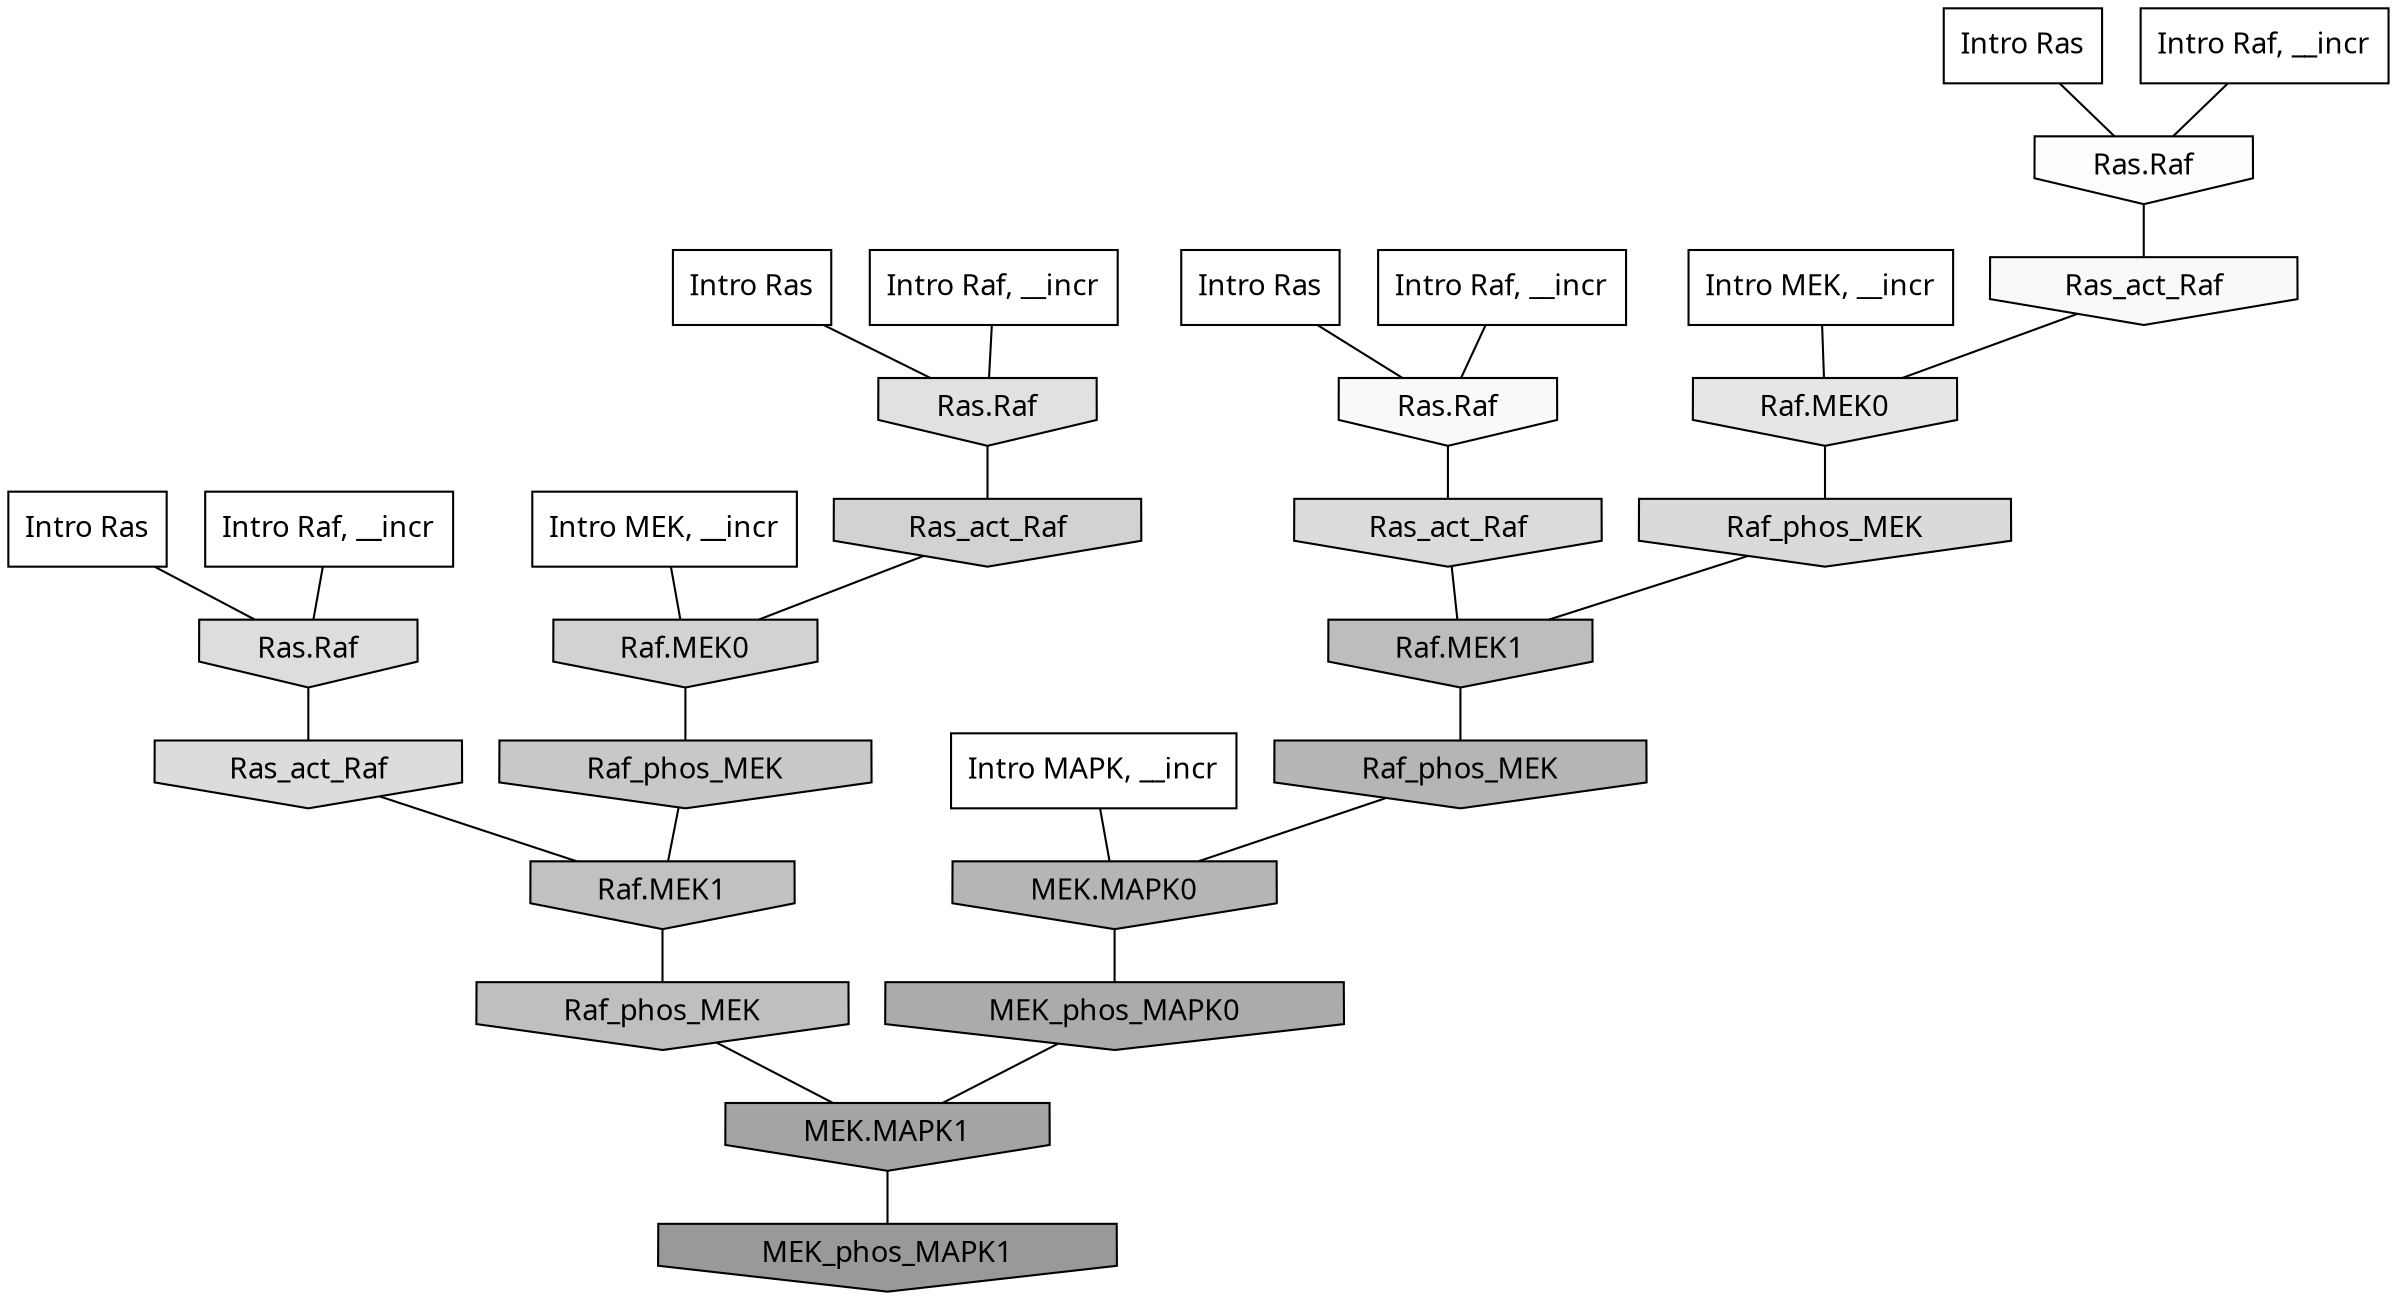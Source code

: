 digraph G{
  rankdir="TB";
  ranksep=0.30;
  node [fontname="CMU Serif"];
  edge [fontname="CMU Serif"];
  
  3 [label="Intro Ras", shape=rectangle, style=filled, fillcolor="0.000 0.000 1.000"]
  
  9 [label="Intro Ras", shape=rectangle, style=filled, fillcolor="0.000 0.000 1.000"]
  
  49 [label="Intro Ras", shape=rectangle, style=filled, fillcolor="0.000 0.000 1.000"]
  
  51 [label="Intro Ras", shape=rectangle, style=filled, fillcolor="0.000 0.000 1.000"]
  
  600 [label="Intro Raf, __incr", shape=rectangle, style=filled, fillcolor="0.000 0.000 1.000"]
  
  748 [label="Intro Raf, __incr", shape=rectangle, style=filled, fillcolor="0.000 0.000 1.000"]
  
  933 [label="Intro Raf, __incr", shape=rectangle, style=filled, fillcolor="0.000 0.000 1.000"]
  
  1031 [label="Intro Raf, __incr", shape=rectangle, style=filled, fillcolor="0.000 0.000 1.000"]
  
  1572 [label="Intro MEK, __incr", shape=rectangle, style=filled, fillcolor="0.000 0.000 1.000"]
  
  1940 [label="Intro MEK, __incr", shape=rectangle, style=filled, fillcolor="0.000 0.000 1.000"]
  
  2159 [label="Intro MAPK, __incr", shape=rectangle, style=filled, fillcolor="0.000 0.000 1.000"]
  
  3379 [label="Ras.Raf", shape=invhouse, style=filled, fillcolor="0.000 0.000 0.989"]
  
  3460 [label="Ras_act_Raf", shape=invhouse, style=filled, fillcolor="0.000 0.000 0.976"]
  
  3475 [label="Ras.Raf", shape=invhouse, style=filled, fillcolor="0.000 0.000 0.975"]
  
  4381 [label="Raf.MEK0", shape=invhouse, style=filled, fillcolor="0.000 0.000 0.900"]
  
  4655 [label="Ras.Raf", shape=invhouse, style=filled, fillcolor="0.000 0.000 0.882"]
  
  4907 [label="Ras.Raf", shape=invhouse, style=filled, fillcolor="0.000 0.000 0.867"]
  
  5018 [label="Ras_act_Raf", shape=invhouse, style=filled, fillcolor="0.000 0.000 0.860"]
  
  5082 [label="Ras_act_Raf", shape=invhouse, style=filled, fillcolor="0.000 0.000 0.856"]
  
  5114 [label="Raf_phos_MEK", shape=invhouse, style=filled, fillcolor="0.000 0.000 0.854"]
  
  5640 [label="Ras_act_Raf", shape=invhouse, style=filled, fillcolor="0.000 0.000 0.824"]
  
  5644 [label="Raf.MEK0", shape=invhouse, style=filled, fillcolor="0.000 0.000 0.824"]
  
  6438 [label="Raf_phos_MEK", shape=invhouse, style=filled, fillcolor="0.000 0.000 0.785"]
  
  7296 [label="Raf.MEK1", shape=invhouse, style=filled, fillcolor="0.000 0.000 0.755"]
  
  7480 [label="Raf_phos_MEK", shape=invhouse, style=filled, fillcolor="0.000 0.000 0.750"]
  
  7809 [label="Raf.MEK1", shape=invhouse, style=filled, fillcolor="0.000 0.000 0.739"]
  
  8863 [label="Raf_phos_MEK", shape=invhouse, style=filled, fillcolor="0.000 0.000 0.708"]
  
  8865 [label="MEK.MAPK0", shape=invhouse, style=filled, fillcolor="0.000 0.000 0.708"]
  
  10534 [label="MEK_phos_MAPK0", shape=invhouse, style=filled, fillcolor="0.000 0.000 0.670"]
  
  11893 [label="MEK.MAPK1", shape=invhouse, style=filled, fillcolor="0.000 0.000 0.644"]
  
  14892 [label="MEK_phos_MAPK1", shape=invhouse, style=filled, fillcolor="0.000 0.000 0.600"]
  
  
  11893 -> 14892 [dir=none, color="0.000 0.000 0.000"] 
  10534 -> 11893 [dir=none, color="0.000 0.000 0.000"] 
  8865 -> 10534 [dir=none, color="0.000 0.000 0.000"] 
  8863 -> 8865 [dir=none, color="0.000 0.000 0.000"] 
  7809 -> 8863 [dir=none, color="0.000 0.000 0.000"] 
  7480 -> 11893 [dir=none, color="0.000 0.000 0.000"] 
  7296 -> 7480 [dir=none, color="0.000 0.000 0.000"] 
  6438 -> 7296 [dir=none, color="0.000 0.000 0.000"] 
  5644 -> 6438 [dir=none, color="0.000 0.000 0.000"] 
  5640 -> 5644 [dir=none, color="0.000 0.000 0.000"] 
  5114 -> 7809 [dir=none, color="0.000 0.000 0.000"] 
  5082 -> 7809 [dir=none, color="0.000 0.000 0.000"] 
  5018 -> 7296 [dir=none, color="0.000 0.000 0.000"] 
  4907 -> 5018 [dir=none, color="0.000 0.000 0.000"] 
  4655 -> 5640 [dir=none, color="0.000 0.000 0.000"] 
  4381 -> 5114 [dir=none, color="0.000 0.000 0.000"] 
  3475 -> 5082 [dir=none, color="0.000 0.000 0.000"] 
  3460 -> 4381 [dir=none, color="0.000 0.000 0.000"] 
  3379 -> 3460 [dir=none, color="0.000 0.000 0.000"] 
  2159 -> 8865 [dir=none, color="0.000 0.000 0.000"] 
  1940 -> 4381 [dir=none, color="0.000 0.000 0.000"] 
  1572 -> 5644 [dir=none, color="0.000 0.000 0.000"] 
  1031 -> 3379 [dir=none, color="0.000 0.000 0.000"] 
  933 -> 3475 [dir=none, color="0.000 0.000 0.000"] 
  748 -> 4655 [dir=none, color="0.000 0.000 0.000"] 
  600 -> 4907 [dir=none, color="0.000 0.000 0.000"] 
  51 -> 4655 [dir=none, color="0.000 0.000 0.000"] 
  49 -> 3475 [dir=none, color="0.000 0.000 0.000"] 
  9 -> 3379 [dir=none, color="0.000 0.000 0.000"] 
  3 -> 4907 [dir=none, color="0.000 0.000 0.000"] 
  
  }
